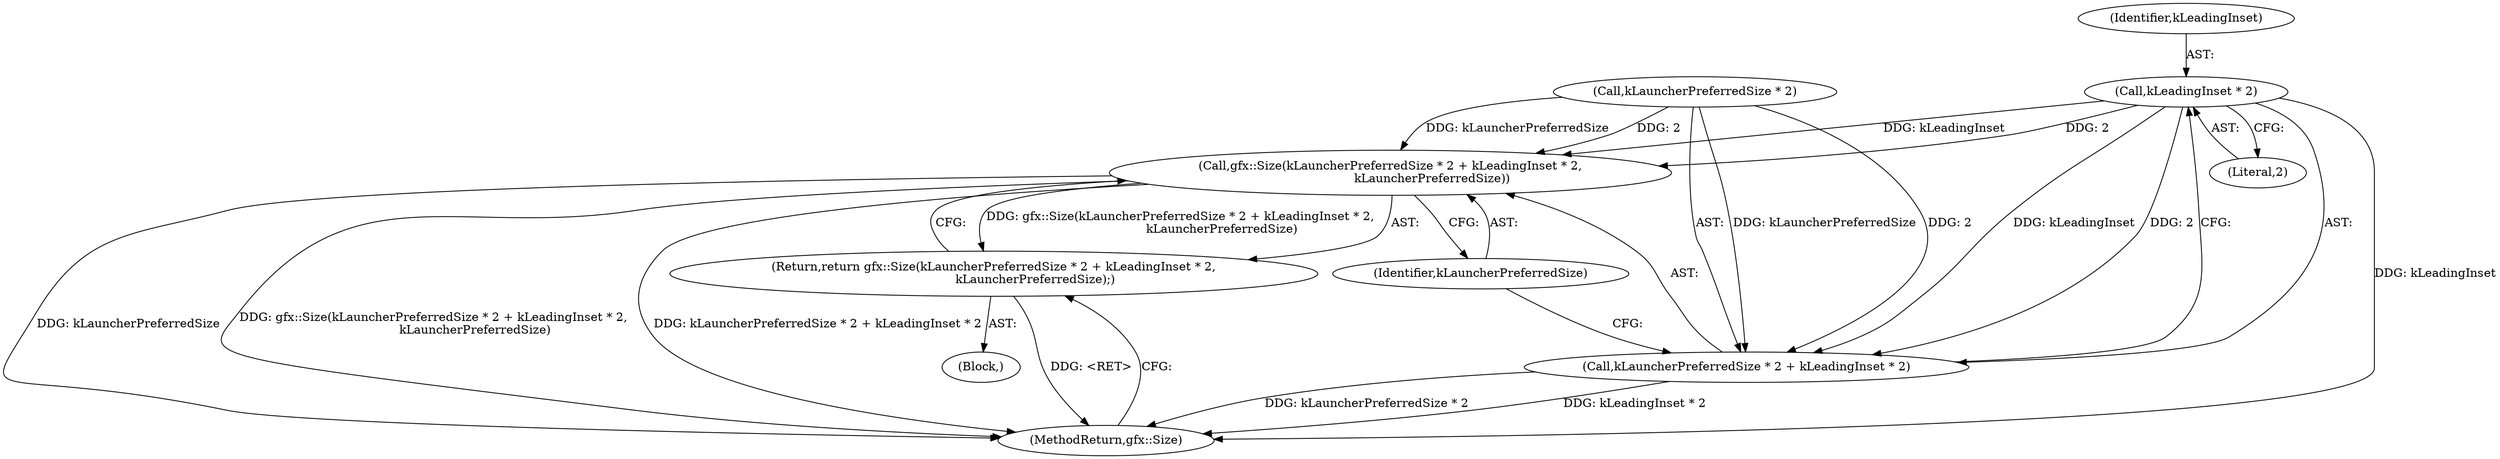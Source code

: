 digraph "1_Chrome_3475f5e448ddf5e48888f3d0563245cc46e3c98b_1@del" {
"1000126" [label="(Call,kLeadingInset * 2)"];
"1000121" [label="(Call,gfx::Size(kLauncherPreferredSize * 2 + kLeadingInset * 2,\n                      kLauncherPreferredSize))"];
"1000120" [label="(Return,return gfx::Size(kLauncherPreferredSize * 2 + kLeadingInset * 2,\n                      kLauncherPreferredSize);)"];
"1000122" [label="(Call,kLauncherPreferredSize * 2 + kLeadingInset * 2)"];
"1000120" [label="(Return,return gfx::Size(kLauncherPreferredSize * 2 + kLeadingInset * 2,\n                      kLauncherPreferredSize);)"];
"1000127" [label="(Identifier,kLeadingInset)"];
"1000129" [label="(Identifier,kLauncherPreferredSize)"];
"1000126" [label="(Call,kLeadingInset * 2)"];
"1000123" [label="(Call,kLauncherPreferredSize * 2)"];
"1000128" [label="(Literal,2)"];
"1000122" [label="(Call,kLauncherPreferredSize * 2 + kLeadingInset * 2)"];
"1000108" [label="(Block,)"];
"1000121" [label="(Call,gfx::Size(kLauncherPreferredSize * 2 + kLeadingInset * 2,\n                      kLauncherPreferredSize))"];
"1000151" [label="(MethodReturn,gfx::Size)"];
"1000126" -> "1000122"  [label="AST: "];
"1000126" -> "1000128"  [label="CFG: "];
"1000127" -> "1000126"  [label="AST: "];
"1000128" -> "1000126"  [label="AST: "];
"1000122" -> "1000126"  [label="CFG: "];
"1000126" -> "1000151"  [label="DDG: kLeadingInset"];
"1000126" -> "1000121"  [label="DDG: kLeadingInset"];
"1000126" -> "1000121"  [label="DDG: 2"];
"1000126" -> "1000122"  [label="DDG: kLeadingInset"];
"1000126" -> "1000122"  [label="DDG: 2"];
"1000121" -> "1000120"  [label="AST: "];
"1000121" -> "1000129"  [label="CFG: "];
"1000122" -> "1000121"  [label="AST: "];
"1000129" -> "1000121"  [label="AST: "];
"1000120" -> "1000121"  [label="CFG: "];
"1000121" -> "1000151"  [label="DDG: kLauncherPreferredSize"];
"1000121" -> "1000151"  [label="DDG: gfx::Size(kLauncherPreferredSize * 2 + kLeadingInset * 2,\n                      kLauncherPreferredSize)"];
"1000121" -> "1000151"  [label="DDG: kLauncherPreferredSize * 2 + kLeadingInset * 2"];
"1000121" -> "1000120"  [label="DDG: gfx::Size(kLauncherPreferredSize * 2 + kLeadingInset * 2,\n                      kLauncherPreferredSize)"];
"1000123" -> "1000121"  [label="DDG: kLauncherPreferredSize"];
"1000123" -> "1000121"  [label="DDG: 2"];
"1000120" -> "1000108"  [label="AST: "];
"1000151" -> "1000120"  [label="CFG: "];
"1000120" -> "1000151"  [label="DDG: <RET>"];
"1000123" -> "1000122"  [label="AST: "];
"1000129" -> "1000122"  [label="CFG: "];
"1000122" -> "1000151"  [label="DDG: kLeadingInset * 2"];
"1000122" -> "1000151"  [label="DDG: kLauncherPreferredSize * 2"];
"1000123" -> "1000122"  [label="DDG: kLauncherPreferredSize"];
"1000123" -> "1000122"  [label="DDG: 2"];
}
